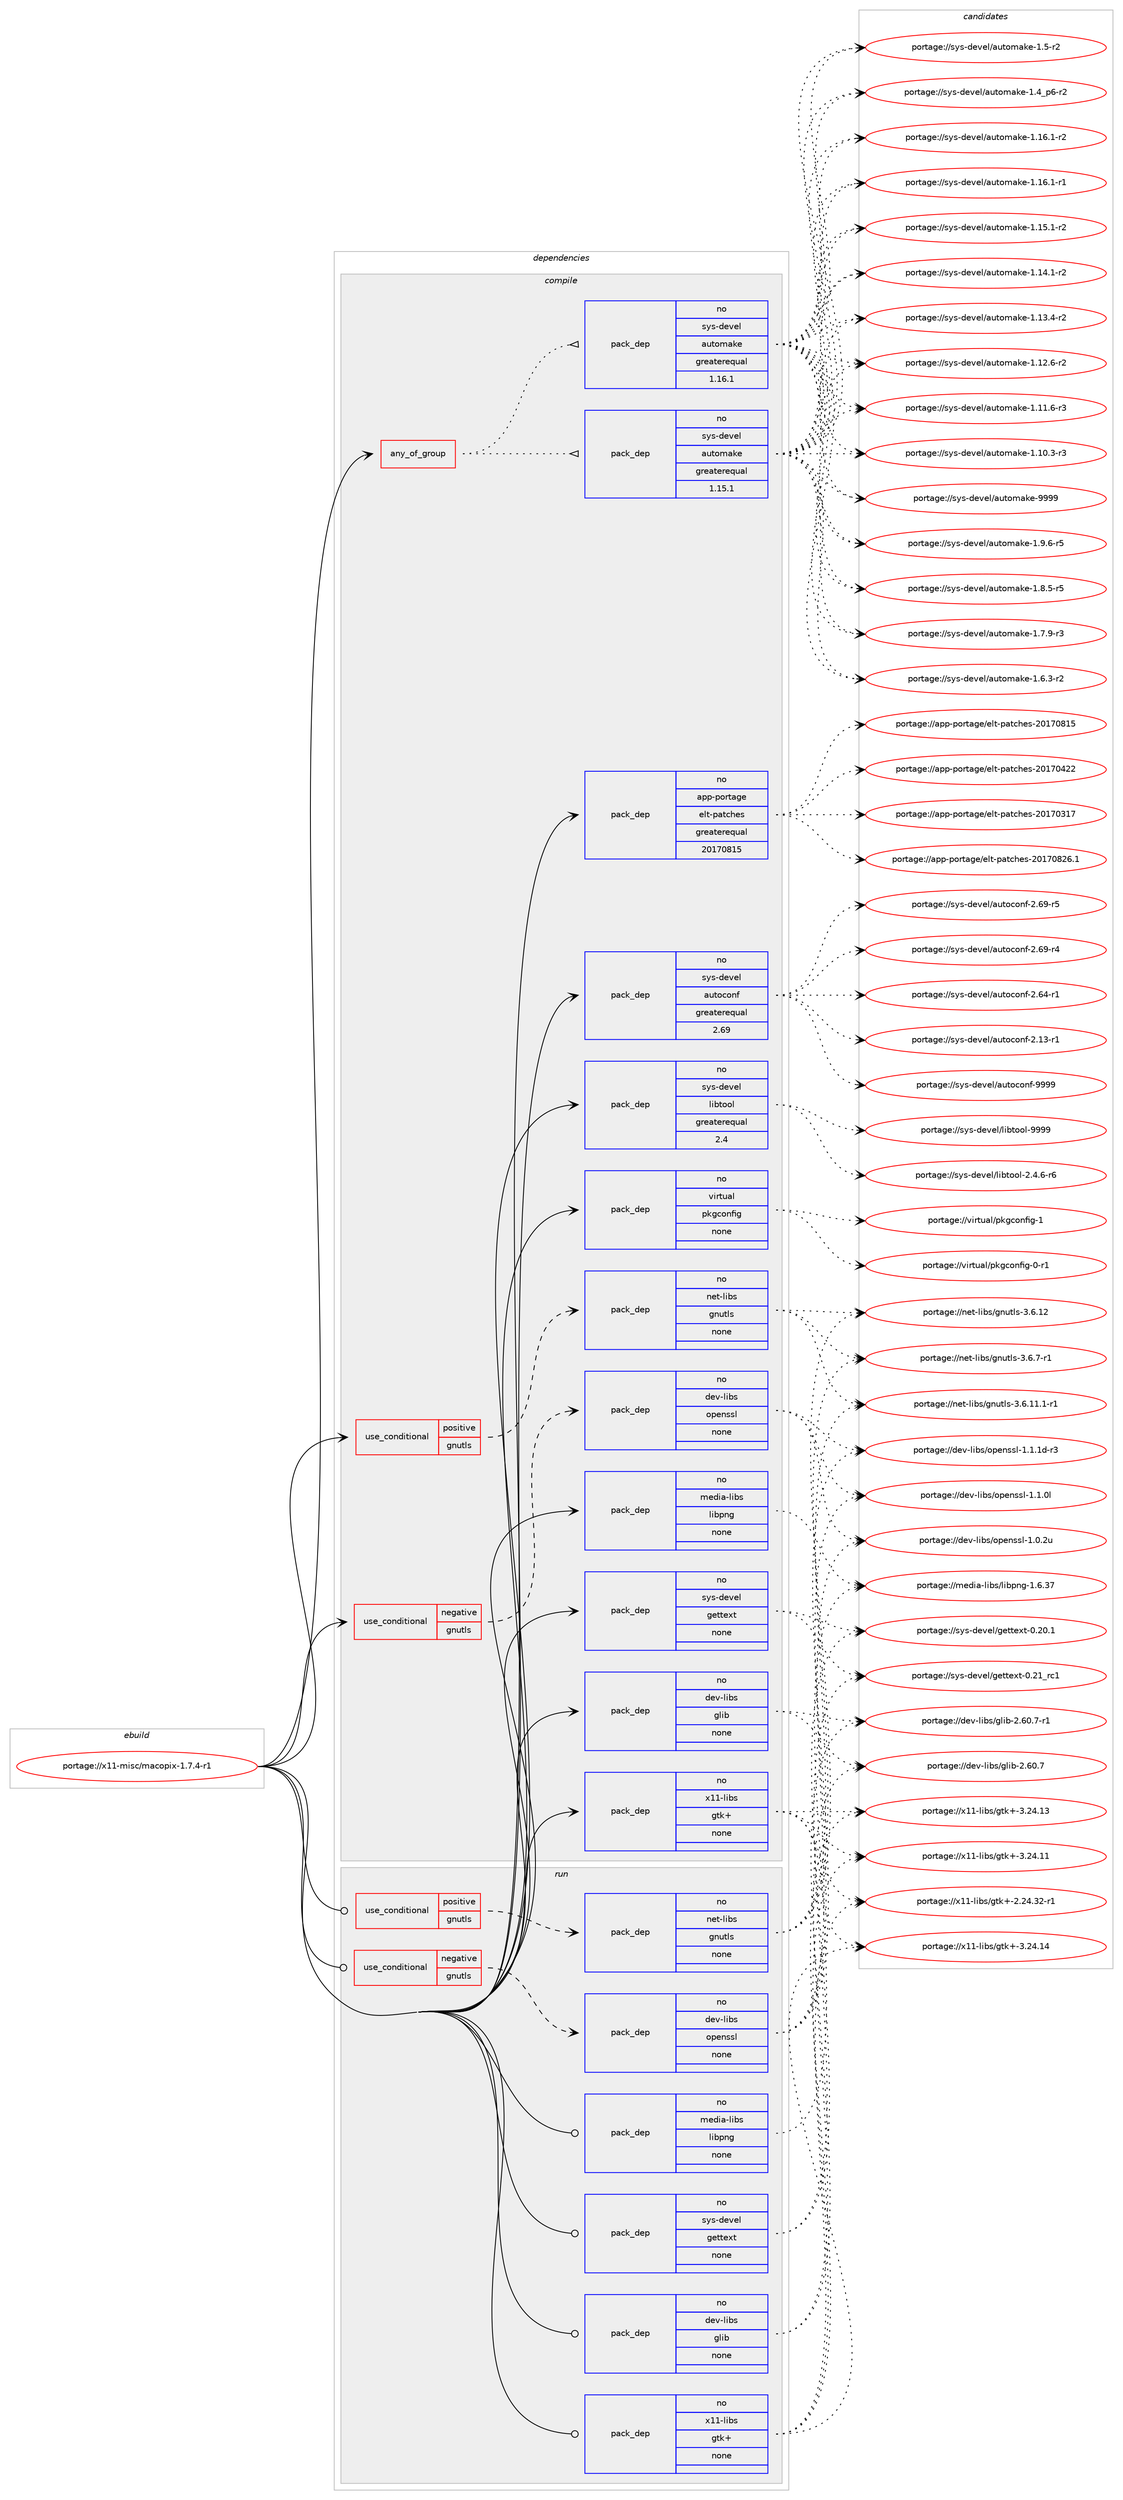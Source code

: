 digraph prolog {

# *************
# Graph options
# *************

newrank=true;
concentrate=true;
compound=true;
graph [rankdir=LR,fontname=Helvetica,fontsize=10,ranksep=1.5];#, ranksep=2.5, nodesep=0.2];
edge  [arrowhead=vee];
node  [fontname=Helvetica,fontsize=10];

# **********
# The ebuild
# **********

subgraph cluster_leftcol {
color=gray;
rank=same;
label=<<i>ebuild</i>>;
id [label="portage://x11-misc/macopix-1.7.4-r1", color=red, width=4, href="../x11-misc/macopix-1.7.4-r1.svg"];
}

# ****************
# The dependencies
# ****************

subgraph cluster_midcol {
color=gray;
label=<<i>dependencies</i>>;
subgraph cluster_compile {
fillcolor="#eeeeee";
style=filled;
label=<<i>compile</i>>;
subgraph any177 {
dependency11317 [label=<<TABLE BORDER="0" CELLBORDER="1" CELLSPACING="0" CELLPADDING="4"><TR><TD CELLPADDING="10">any_of_group</TD></TR></TABLE>>, shape=none, color=red];subgraph pack9576 {
dependency11318 [label=<<TABLE BORDER="0" CELLBORDER="1" CELLSPACING="0" CELLPADDING="4" WIDTH="220"><TR><TD ROWSPAN="6" CELLPADDING="30">pack_dep</TD></TR><TR><TD WIDTH="110">no</TD></TR><TR><TD>sys-devel</TD></TR><TR><TD>automake</TD></TR><TR><TD>greaterequal</TD></TR><TR><TD>1.16.1</TD></TR></TABLE>>, shape=none, color=blue];
}
dependency11317:e -> dependency11318:w [weight=20,style="dotted",arrowhead="oinv"];
subgraph pack9577 {
dependency11319 [label=<<TABLE BORDER="0" CELLBORDER="1" CELLSPACING="0" CELLPADDING="4" WIDTH="220"><TR><TD ROWSPAN="6" CELLPADDING="30">pack_dep</TD></TR><TR><TD WIDTH="110">no</TD></TR><TR><TD>sys-devel</TD></TR><TR><TD>automake</TD></TR><TR><TD>greaterequal</TD></TR><TR><TD>1.15.1</TD></TR></TABLE>>, shape=none, color=blue];
}
dependency11317:e -> dependency11319:w [weight=20,style="dotted",arrowhead="oinv"];
}
id:e -> dependency11317:w [weight=20,style="solid",arrowhead="vee"];
subgraph cond1552 {
dependency11320 [label=<<TABLE BORDER="0" CELLBORDER="1" CELLSPACING="0" CELLPADDING="4"><TR><TD ROWSPAN="3" CELLPADDING="10">use_conditional</TD></TR><TR><TD>negative</TD></TR><TR><TD>gnutls</TD></TR></TABLE>>, shape=none, color=red];
subgraph pack9578 {
dependency11321 [label=<<TABLE BORDER="0" CELLBORDER="1" CELLSPACING="0" CELLPADDING="4" WIDTH="220"><TR><TD ROWSPAN="6" CELLPADDING="30">pack_dep</TD></TR><TR><TD WIDTH="110">no</TD></TR><TR><TD>dev-libs</TD></TR><TR><TD>openssl</TD></TR><TR><TD>none</TD></TR><TR><TD></TD></TR></TABLE>>, shape=none, color=blue];
}
dependency11320:e -> dependency11321:w [weight=20,style="dashed",arrowhead="vee"];
}
id:e -> dependency11320:w [weight=20,style="solid",arrowhead="vee"];
subgraph cond1553 {
dependency11322 [label=<<TABLE BORDER="0" CELLBORDER="1" CELLSPACING="0" CELLPADDING="4"><TR><TD ROWSPAN="3" CELLPADDING="10">use_conditional</TD></TR><TR><TD>positive</TD></TR><TR><TD>gnutls</TD></TR></TABLE>>, shape=none, color=red];
subgraph pack9579 {
dependency11323 [label=<<TABLE BORDER="0" CELLBORDER="1" CELLSPACING="0" CELLPADDING="4" WIDTH="220"><TR><TD ROWSPAN="6" CELLPADDING="30">pack_dep</TD></TR><TR><TD WIDTH="110">no</TD></TR><TR><TD>net-libs</TD></TR><TR><TD>gnutls</TD></TR><TR><TD>none</TD></TR><TR><TD></TD></TR></TABLE>>, shape=none, color=blue];
}
dependency11322:e -> dependency11323:w [weight=20,style="dashed",arrowhead="vee"];
}
id:e -> dependency11322:w [weight=20,style="solid",arrowhead="vee"];
subgraph pack9580 {
dependency11324 [label=<<TABLE BORDER="0" CELLBORDER="1" CELLSPACING="0" CELLPADDING="4" WIDTH="220"><TR><TD ROWSPAN="6" CELLPADDING="30">pack_dep</TD></TR><TR><TD WIDTH="110">no</TD></TR><TR><TD>app-portage</TD></TR><TR><TD>elt-patches</TD></TR><TR><TD>greaterequal</TD></TR><TR><TD>20170815</TD></TR></TABLE>>, shape=none, color=blue];
}
id:e -> dependency11324:w [weight=20,style="solid",arrowhead="vee"];
subgraph pack9581 {
dependency11325 [label=<<TABLE BORDER="0" CELLBORDER="1" CELLSPACING="0" CELLPADDING="4" WIDTH="220"><TR><TD ROWSPAN="6" CELLPADDING="30">pack_dep</TD></TR><TR><TD WIDTH="110">no</TD></TR><TR><TD>dev-libs</TD></TR><TR><TD>glib</TD></TR><TR><TD>none</TD></TR><TR><TD></TD></TR></TABLE>>, shape=none, color=blue];
}
id:e -> dependency11325:w [weight=20,style="solid",arrowhead="vee"];
subgraph pack9582 {
dependency11326 [label=<<TABLE BORDER="0" CELLBORDER="1" CELLSPACING="0" CELLPADDING="4" WIDTH="220"><TR><TD ROWSPAN="6" CELLPADDING="30">pack_dep</TD></TR><TR><TD WIDTH="110">no</TD></TR><TR><TD>media-libs</TD></TR><TR><TD>libpng</TD></TR><TR><TD>none</TD></TR><TR><TD></TD></TR></TABLE>>, shape=none, color=blue];
}
id:e -> dependency11326:w [weight=20,style="solid",arrowhead="vee"];
subgraph pack9583 {
dependency11327 [label=<<TABLE BORDER="0" CELLBORDER="1" CELLSPACING="0" CELLPADDING="4" WIDTH="220"><TR><TD ROWSPAN="6" CELLPADDING="30">pack_dep</TD></TR><TR><TD WIDTH="110">no</TD></TR><TR><TD>sys-devel</TD></TR><TR><TD>autoconf</TD></TR><TR><TD>greaterequal</TD></TR><TR><TD>2.69</TD></TR></TABLE>>, shape=none, color=blue];
}
id:e -> dependency11327:w [weight=20,style="solid",arrowhead="vee"];
subgraph pack9584 {
dependency11328 [label=<<TABLE BORDER="0" CELLBORDER="1" CELLSPACING="0" CELLPADDING="4" WIDTH="220"><TR><TD ROWSPAN="6" CELLPADDING="30">pack_dep</TD></TR><TR><TD WIDTH="110">no</TD></TR><TR><TD>sys-devel</TD></TR><TR><TD>gettext</TD></TR><TR><TD>none</TD></TR><TR><TD></TD></TR></TABLE>>, shape=none, color=blue];
}
id:e -> dependency11328:w [weight=20,style="solid",arrowhead="vee"];
subgraph pack9585 {
dependency11329 [label=<<TABLE BORDER="0" CELLBORDER="1" CELLSPACING="0" CELLPADDING="4" WIDTH="220"><TR><TD ROWSPAN="6" CELLPADDING="30">pack_dep</TD></TR><TR><TD WIDTH="110">no</TD></TR><TR><TD>sys-devel</TD></TR><TR><TD>libtool</TD></TR><TR><TD>greaterequal</TD></TR><TR><TD>2.4</TD></TR></TABLE>>, shape=none, color=blue];
}
id:e -> dependency11329:w [weight=20,style="solid",arrowhead="vee"];
subgraph pack9586 {
dependency11330 [label=<<TABLE BORDER="0" CELLBORDER="1" CELLSPACING="0" CELLPADDING="4" WIDTH="220"><TR><TD ROWSPAN="6" CELLPADDING="30">pack_dep</TD></TR><TR><TD WIDTH="110">no</TD></TR><TR><TD>virtual</TD></TR><TR><TD>pkgconfig</TD></TR><TR><TD>none</TD></TR><TR><TD></TD></TR></TABLE>>, shape=none, color=blue];
}
id:e -> dependency11330:w [weight=20,style="solid",arrowhead="vee"];
subgraph pack9587 {
dependency11331 [label=<<TABLE BORDER="0" CELLBORDER="1" CELLSPACING="0" CELLPADDING="4" WIDTH="220"><TR><TD ROWSPAN="6" CELLPADDING="30">pack_dep</TD></TR><TR><TD WIDTH="110">no</TD></TR><TR><TD>x11-libs</TD></TR><TR><TD>gtk+</TD></TR><TR><TD>none</TD></TR><TR><TD></TD></TR></TABLE>>, shape=none, color=blue];
}
id:e -> dependency11331:w [weight=20,style="solid",arrowhead="vee"];
}
subgraph cluster_compileandrun {
fillcolor="#eeeeee";
style=filled;
label=<<i>compile and run</i>>;
}
subgraph cluster_run {
fillcolor="#eeeeee";
style=filled;
label=<<i>run</i>>;
subgraph cond1554 {
dependency11332 [label=<<TABLE BORDER="0" CELLBORDER="1" CELLSPACING="0" CELLPADDING="4"><TR><TD ROWSPAN="3" CELLPADDING="10">use_conditional</TD></TR><TR><TD>negative</TD></TR><TR><TD>gnutls</TD></TR></TABLE>>, shape=none, color=red];
subgraph pack9588 {
dependency11333 [label=<<TABLE BORDER="0" CELLBORDER="1" CELLSPACING="0" CELLPADDING="4" WIDTH="220"><TR><TD ROWSPAN="6" CELLPADDING="30">pack_dep</TD></TR><TR><TD WIDTH="110">no</TD></TR><TR><TD>dev-libs</TD></TR><TR><TD>openssl</TD></TR><TR><TD>none</TD></TR><TR><TD></TD></TR></TABLE>>, shape=none, color=blue];
}
dependency11332:e -> dependency11333:w [weight=20,style="dashed",arrowhead="vee"];
}
id:e -> dependency11332:w [weight=20,style="solid",arrowhead="odot"];
subgraph cond1555 {
dependency11334 [label=<<TABLE BORDER="0" CELLBORDER="1" CELLSPACING="0" CELLPADDING="4"><TR><TD ROWSPAN="3" CELLPADDING="10">use_conditional</TD></TR><TR><TD>positive</TD></TR><TR><TD>gnutls</TD></TR></TABLE>>, shape=none, color=red];
subgraph pack9589 {
dependency11335 [label=<<TABLE BORDER="0" CELLBORDER="1" CELLSPACING="0" CELLPADDING="4" WIDTH="220"><TR><TD ROWSPAN="6" CELLPADDING="30">pack_dep</TD></TR><TR><TD WIDTH="110">no</TD></TR><TR><TD>net-libs</TD></TR><TR><TD>gnutls</TD></TR><TR><TD>none</TD></TR><TR><TD></TD></TR></TABLE>>, shape=none, color=blue];
}
dependency11334:e -> dependency11335:w [weight=20,style="dashed",arrowhead="vee"];
}
id:e -> dependency11334:w [weight=20,style="solid",arrowhead="odot"];
subgraph pack9590 {
dependency11336 [label=<<TABLE BORDER="0" CELLBORDER="1" CELLSPACING="0" CELLPADDING="4" WIDTH="220"><TR><TD ROWSPAN="6" CELLPADDING="30">pack_dep</TD></TR><TR><TD WIDTH="110">no</TD></TR><TR><TD>dev-libs</TD></TR><TR><TD>glib</TD></TR><TR><TD>none</TD></TR><TR><TD></TD></TR></TABLE>>, shape=none, color=blue];
}
id:e -> dependency11336:w [weight=20,style="solid",arrowhead="odot"];
subgraph pack9591 {
dependency11337 [label=<<TABLE BORDER="0" CELLBORDER="1" CELLSPACING="0" CELLPADDING="4" WIDTH="220"><TR><TD ROWSPAN="6" CELLPADDING="30">pack_dep</TD></TR><TR><TD WIDTH="110">no</TD></TR><TR><TD>media-libs</TD></TR><TR><TD>libpng</TD></TR><TR><TD>none</TD></TR><TR><TD></TD></TR></TABLE>>, shape=none, color=blue];
}
id:e -> dependency11337:w [weight=20,style="solid",arrowhead="odot"];
subgraph pack9592 {
dependency11338 [label=<<TABLE BORDER="0" CELLBORDER="1" CELLSPACING="0" CELLPADDING="4" WIDTH="220"><TR><TD ROWSPAN="6" CELLPADDING="30">pack_dep</TD></TR><TR><TD WIDTH="110">no</TD></TR><TR><TD>sys-devel</TD></TR><TR><TD>gettext</TD></TR><TR><TD>none</TD></TR><TR><TD></TD></TR></TABLE>>, shape=none, color=blue];
}
id:e -> dependency11338:w [weight=20,style="solid",arrowhead="odot"];
subgraph pack9593 {
dependency11339 [label=<<TABLE BORDER="0" CELLBORDER="1" CELLSPACING="0" CELLPADDING="4" WIDTH="220"><TR><TD ROWSPAN="6" CELLPADDING="30">pack_dep</TD></TR><TR><TD WIDTH="110">no</TD></TR><TR><TD>x11-libs</TD></TR><TR><TD>gtk+</TD></TR><TR><TD>none</TD></TR><TR><TD></TD></TR></TABLE>>, shape=none, color=blue];
}
id:e -> dependency11339:w [weight=20,style="solid",arrowhead="odot"];
}
}

# **************
# The candidates
# **************

subgraph cluster_choices {
rank=same;
color=gray;
label=<<i>candidates</i>>;

subgraph choice9576 {
color=black;
nodesep=1;
choice115121115451001011181011084797117116111109971071014557575757 [label="portage://sys-devel/automake-9999", color=red, width=4,href="../sys-devel/automake-9999.svg"];
choice115121115451001011181011084797117116111109971071014549465746544511453 [label="portage://sys-devel/automake-1.9.6-r5", color=red, width=4,href="../sys-devel/automake-1.9.6-r5.svg"];
choice115121115451001011181011084797117116111109971071014549465646534511453 [label="portage://sys-devel/automake-1.8.5-r5", color=red, width=4,href="../sys-devel/automake-1.8.5-r5.svg"];
choice115121115451001011181011084797117116111109971071014549465546574511451 [label="portage://sys-devel/automake-1.7.9-r3", color=red, width=4,href="../sys-devel/automake-1.7.9-r3.svg"];
choice115121115451001011181011084797117116111109971071014549465446514511450 [label="portage://sys-devel/automake-1.6.3-r2", color=red, width=4,href="../sys-devel/automake-1.6.3-r2.svg"];
choice11512111545100101118101108479711711611110997107101454946534511450 [label="portage://sys-devel/automake-1.5-r2", color=red, width=4,href="../sys-devel/automake-1.5-r2.svg"];
choice115121115451001011181011084797117116111109971071014549465295112544511450 [label="portage://sys-devel/automake-1.4_p6-r2", color=red, width=4,href="../sys-devel/automake-1.4_p6-r2.svg"];
choice11512111545100101118101108479711711611110997107101454946495446494511450 [label="portage://sys-devel/automake-1.16.1-r2", color=red, width=4,href="../sys-devel/automake-1.16.1-r2.svg"];
choice11512111545100101118101108479711711611110997107101454946495446494511449 [label="portage://sys-devel/automake-1.16.1-r1", color=red, width=4,href="../sys-devel/automake-1.16.1-r1.svg"];
choice11512111545100101118101108479711711611110997107101454946495346494511450 [label="portage://sys-devel/automake-1.15.1-r2", color=red, width=4,href="../sys-devel/automake-1.15.1-r2.svg"];
choice11512111545100101118101108479711711611110997107101454946495246494511450 [label="portage://sys-devel/automake-1.14.1-r2", color=red, width=4,href="../sys-devel/automake-1.14.1-r2.svg"];
choice11512111545100101118101108479711711611110997107101454946495146524511450 [label="portage://sys-devel/automake-1.13.4-r2", color=red, width=4,href="../sys-devel/automake-1.13.4-r2.svg"];
choice11512111545100101118101108479711711611110997107101454946495046544511450 [label="portage://sys-devel/automake-1.12.6-r2", color=red, width=4,href="../sys-devel/automake-1.12.6-r2.svg"];
choice11512111545100101118101108479711711611110997107101454946494946544511451 [label="portage://sys-devel/automake-1.11.6-r3", color=red, width=4,href="../sys-devel/automake-1.11.6-r3.svg"];
choice11512111545100101118101108479711711611110997107101454946494846514511451 [label="portage://sys-devel/automake-1.10.3-r3", color=red, width=4,href="../sys-devel/automake-1.10.3-r3.svg"];
dependency11318:e -> choice115121115451001011181011084797117116111109971071014557575757:w [style=dotted,weight="100"];
dependency11318:e -> choice115121115451001011181011084797117116111109971071014549465746544511453:w [style=dotted,weight="100"];
dependency11318:e -> choice115121115451001011181011084797117116111109971071014549465646534511453:w [style=dotted,weight="100"];
dependency11318:e -> choice115121115451001011181011084797117116111109971071014549465546574511451:w [style=dotted,weight="100"];
dependency11318:e -> choice115121115451001011181011084797117116111109971071014549465446514511450:w [style=dotted,weight="100"];
dependency11318:e -> choice11512111545100101118101108479711711611110997107101454946534511450:w [style=dotted,weight="100"];
dependency11318:e -> choice115121115451001011181011084797117116111109971071014549465295112544511450:w [style=dotted,weight="100"];
dependency11318:e -> choice11512111545100101118101108479711711611110997107101454946495446494511450:w [style=dotted,weight="100"];
dependency11318:e -> choice11512111545100101118101108479711711611110997107101454946495446494511449:w [style=dotted,weight="100"];
dependency11318:e -> choice11512111545100101118101108479711711611110997107101454946495346494511450:w [style=dotted,weight="100"];
dependency11318:e -> choice11512111545100101118101108479711711611110997107101454946495246494511450:w [style=dotted,weight="100"];
dependency11318:e -> choice11512111545100101118101108479711711611110997107101454946495146524511450:w [style=dotted,weight="100"];
dependency11318:e -> choice11512111545100101118101108479711711611110997107101454946495046544511450:w [style=dotted,weight="100"];
dependency11318:e -> choice11512111545100101118101108479711711611110997107101454946494946544511451:w [style=dotted,weight="100"];
dependency11318:e -> choice11512111545100101118101108479711711611110997107101454946494846514511451:w [style=dotted,weight="100"];
}
subgraph choice9577 {
color=black;
nodesep=1;
choice115121115451001011181011084797117116111109971071014557575757 [label="portage://sys-devel/automake-9999", color=red, width=4,href="../sys-devel/automake-9999.svg"];
choice115121115451001011181011084797117116111109971071014549465746544511453 [label="portage://sys-devel/automake-1.9.6-r5", color=red, width=4,href="../sys-devel/automake-1.9.6-r5.svg"];
choice115121115451001011181011084797117116111109971071014549465646534511453 [label="portage://sys-devel/automake-1.8.5-r5", color=red, width=4,href="../sys-devel/automake-1.8.5-r5.svg"];
choice115121115451001011181011084797117116111109971071014549465546574511451 [label="portage://sys-devel/automake-1.7.9-r3", color=red, width=4,href="../sys-devel/automake-1.7.9-r3.svg"];
choice115121115451001011181011084797117116111109971071014549465446514511450 [label="portage://sys-devel/automake-1.6.3-r2", color=red, width=4,href="../sys-devel/automake-1.6.3-r2.svg"];
choice11512111545100101118101108479711711611110997107101454946534511450 [label="portage://sys-devel/automake-1.5-r2", color=red, width=4,href="../sys-devel/automake-1.5-r2.svg"];
choice115121115451001011181011084797117116111109971071014549465295112544511450 [label="portage://sys-devel/automake-1.4_p6-r2", color=red, width=4,href="../sys-devel/automake-1.4_p6-r2.svg"];
choice11512111545100101118101108479711711611110997107101454946495446494511450 [label="portage://sys-devel/automake-1.16.1-r2", color=red, width=4,href="../sys-devel/automake-1.16.1-r2.svg"];
choice11512111545100101118101108479711711611110997107101454946495446494511449 [label="portage://sys-devel/automake-1.16.1-r1", color=red, width=4,href="../sys-devel/automake-1.16.1-r1.svg"];
choice11512111545100101118101108479711711611110997107101454946495346494511450 [label="portage://sys-devel/automake-1.15.1-r2", color=red, width=4,href="../sys-devel/automake-1.15.1-r2.svg"];
choice11512111545100101118101108479711711611110997107101454946495246494511450 [label="portage://sys-devel/automake-1.14.1-r2", color=red, width=4,href="../sys-devel/automake-1.14.1-r2.svg"];
choice11512111545100101118101108479711711611110997107101454946495146524511450 [label="portage://sys-devel/automake-1.13.4-r2", color=red, width=4,href="../sys-devel/automake-1.13.4-r2.svg"];
choice11512111545100101118101108479711711611110997107101454946495046544511450 [label="portage://sys-devel/automake-1.12.6-r2", color=red, width=4,href="../sys-devel/automake-1.12.6-r2.svg"];
choice11512111545100101118101108479711711611110997107101454946494946544511451 [label="portage://sys-devel/automake-1.11.6-r3", color=red, width=4,href="../sys-devel/automake-1.11.6-r3.svg"];
choice11512111545100101118101108479711711611110997107101454946494846514511451 [label="portage://sys-devel/automake-1.10.3-r3", color=red, width=4,href="../sys-devel/automake-1.10.3-r3.svg"];
dependency11319:e -> choice115121115451001011181011084797117116111109971071014557575757:w [style=dotted,weight="100"];
dependency11319:e -> choice115121115451001011181011084797117116111109971071014549465746544511453:w [style=dotted,weight="100"];
dependency11319:e -> choice115121115451001011181011084797117116111109971071014549465646534511453:w [style=dotted,weight="100"];
dependency11319:e -> choice115121115451001011181011084797117116111109971071014549465546574511451:w [style=dotted,weight="100"];
dependency11319:e -> choice115121115451001011181011084797117116111109971071014549465446514511450:w [style=dotted,weight="100"];
dependency11319:e -> choice11512111545100101118101108479711711611110997107101454946534511450:w [style=dotted,weight="100"];
dependency11319:e -> choice115121115451001011181011084797117116111109971071014549465295112544511450:w [style=dotted,weight="100"];
dependency11319:e -> choice11512111545100101118101108479711711611110997107101454946495446494511450:w [style=dotted,weight="100"];
dependency11319:e -> choice11512111545100101118101108479711711611110997107101454946495446494511449:w [style=dotted,weight="100"];
dependency11319:e -> choice11512111545100101118101108479711711611110997107101454946495346494511450:w [style=dotted,weight="100"];
dependency11319:e -> choice11512111545100101118101108479711711611110997107101454946495246494511450:w [style=dotted,weight="100"];
dependency11319:e -> choice11512111545100101118101108479711711611110997107101454946495146524511450:w [style=dotted,weight="100"];
dependency11319:e -> choice11512111545100101118101108479711711611110997107101454946495046544511450:w [style=dotted,weight="100"];
dependency11319:e -> choice11512111545100101118101108479711711611110997107101454946494946544511451:w [style=dotted,weight="100"];
dependency11319:e -> choice11512111545100101118101108479711711611110997107101454946494846514511451:w [style=dotted,weight="100"];
}
subgraph choice9578 {
color=black;
nodesep=1;
choice1001011184510810598115471111121011101151151084549464946491004511451 [label="portage://dev-libs/openssl-1.1.1d-r3", color=red, width=4,href="../dev-libs/openssl-1.1.1d-r3.svg"];
choice100101118451081059811547111112101110115115108454946494648108 [label="portage://dev-libs/openssl-1.1.0l", color=red, width=4,href="../dev-libs/openssl-1.1.0l.svg"];
choice100101118451081059811547111112101110115115108454946484650117 [label="portage://dev-libs/openssl-1.0.2u", color=red, width=4,href="../dev-libs/openssl-1.0.2u.svg"];
dependency11321:e -> choice1001011184510810598115471111121011101151151084549464946491004511451:w [style=dotted,weight="100"];
dependency11321:e -> choice100101118451081059811547111112101110115115108454946494648108:w [style=dotted,weight="100"];
dependency11321:e -> choice100101118451081059811547111112101110115115108454946484650117:w [style=dotted,weight="100"];
}
subgraph choice9579 {
color=black;
nodesep=1;
choice1101011164510810598115471031101171161081154551465446554511449 [label="portage://net-libs/gnutls-3.6.7-r1", color=red, width=4,href="../net-libs/gnutls-3.6.7-r1.svg"];
choice11010111645108105981154710311011711610811545514654464950 [label="portage://net-libs/gnutls-3.6.12", color=red, width=4,href="../net-libs/gnutls-3.6.12.svg"];
choice1101011164510810598115471031101171161081154551465446494946494511449 [label="portage://net-libs/gnutls-3.6.11.1-r1", color=red, width=4,href="../net-libs/gnutls-3.6.11.1-r1.svg"];
dependency11323:e -> choice1101011164510810598115471031101171161081154551465446554511449:w [style=dotted,weight="100"];
dependency11323:e -> choice11010111645108105981154710311011711610811545514654464950:w [style=dotted,weight="100"];
dependency11323:e -> choice1101011164510810598115471031101171161081154551465446494946494511449:w [style=dotted,weight="100"];
}
subgraph choice9580 {
color=black;
nodesep=1;
choice971121124511211111411697103101471011081164511297116991041011154550484955485650544649 [label="portage://app-portage/elt-patches-20170826.1", color=red, width=4,href="../app-portage/elt-patches-20170826.1.svg"];
choice97112112451121111141169710310147101108116451129711699104101115455048495548564953 [label="portage://app-portage/elt-patches-20170815", color=red, width=4,href="../app-portage/elt-patches-20170815.svg"];
choice97112112451121111141169710310147101108116451129711699104101115455048495548525050 [label="portage://app-portage/elt-patches-20170422", color=red, width=4,href="../app-portage/elt-patches-20170422.svg"];
choice97112112451121111141169710310147101108116451129711699104101115455048495548514955 [label="portage://app-portage/elt-patches-20170317", color=red, width=4,href="../app-portage/elt-patches-20170317.svg"];
dependency11324:e -> choice971121124511211111411697103101471011081164511297116991041011154550484955485650544649:w [style=dotted,weight="100"];
dependency11324:e -> choice97112112451121111141169710310147101108116451129711699104101115455048495548564953:w [style=dotted,weight="100"];
dependency11324:e -> choice97112112451121111141169710310147101108116451129711699104101115455048495548525050:w [style=dotted,weight="100"];
dependency11324:e -> choice97112112451121111141169710310147101108116451129711699104101115455048495548514955:w [style=dotted,weight="100"];
}
subgraph choice9581 {
color=black;
nodesep=1;
choice10010111845108105981154710310810598455046544846554511449 [label="portage://dev-libs/glib-2.60.7-r1", color=red, width=4,href="../dev-libs/glib-2.60.7-r1.svg"];
choice1001011184510810598115471031081059845504654484655 [label="portage://dev-libs/glib-2.60.7", color=red, width=4,href="../dev-libs/glib-2.60.7.svg"];
dependency11325:e -> choice10010111845108105981154710310810598455046544846554511449:w [style=dotted,weight="100"];
dependency11325:e -> choice1001011184510810598115471031081059845504654484655:w [style=dotted,weight="100"];
}
subgraph choice9582 {
color=black;
nodesep=1;
choice109101100105974510810598115471081059811211010345494654465155 [label="portage://media-libs/libpng-1.6.37", color=red, width=4,href="../media-libs/libpng-1.6.37.svg"];
dependency11326:e -> choice109101100105974510810598115471081059811211010345494654465155:w [style=dotted,weight="100"];
}
subgraph choice9583 {
color=black;
nodesep=1;
choice115121115451001011181011084797117116111991111101024557575757 [label="portage://sys-devel/autoconf-9999", color=red, width=4,href="../sys-devel/autoconf-9999.svg"];
choice1151211154510010111810110847971171161119911111010245504654574511453 [label="portage://sys-devel/autoconf-2.69-r5", color=red, width=4,href="../sys-devel/autoconf-2.69-r5.svg"];
choice1151211154510010111810110847971171161119911111010245504654574511452 [label="portage://sys-devel/autoconf-2.69-r4", color=red, width=4,href="../sys-devel/autoconf-2.69-r4.svg"];
choice1151211154510010111810110847971171161119911111010245504654524511449 [label="portage://sys-devel/autoconf-2.64-r1", color=red, width=4,href="../sys-devel/autoconf-2.64-r1.svg"];
choice1151211154510010111810110847971171161119911111010245504649514511449 [label="portage://sys-devel/autoconf-2.13-r1", color=red, width=4,href="../sys-devel/autoconf-2.13-r1.svg"];
dependency11327:e -> choice115121115451001011181011084797117116111991111101024557575757:w [style=dotted,weight="100"];
dependency11327:e -> choice1151211154510010111810110847971171161119911111010245504654574511453:w [style=dotted,weight="100"];
dependency11327:e -> choice1151211154510010111810110847971171161119911111010245504654574511452:w [style=dotted,weight="100"];
dependency11327:e -> choice1151211154510010111810110847971171161119911111010245504654524511449:w [style=dotted,weight="100"];
dependency11327:e -> choice1151211154510010111810110847971171161119911111010245504649514511449:w [style=dotted,weight="100"];
}
subgraph choice9584 {
color=black;
nodesep=1;
choice11512111545100101118101108471031011161161011201164548465049951149949 [label="portage://sys-devel/gettext-0.21_rc1", color=red, width=4,href="../sys-devel/gettext-0.21_rc1.svg"];
choice115121115451001011181011084710310111611610112011645484650484649 [label="portage://sys-devel/gettext-0.20.1", color=red, width=4,href="../sys-devel/gettext-0.20.1.svg"];
dependency11328:e -> choice11512111545100101118101108471031011161161011201164548465049951149949:w [style=dotted,weight="100"];
dependency11328:e -> choice115121115451001011181011084710310111611610112011645484650484649:w [style=dotted,weight="100"];
}
subgraph choice9585 {
color=black;
nodesep=1;
choice1151211154510010111810110847108105981161111111084557575757 [label="portage://sys-devel/libtool-9999", color=red, width=4,href="../sys-devel/libtool-9999.svg"];
choice1151211154510010111810110847108105981161111111084550465246544511454 [label="portage://sys-devel/libtool-2.4.6-r6", color=red, width=4,href="../sys-devel/libtool-2.4.6-r6.svg"];
dependency11329:e -> choice1151211154510010111810110847108105981161111111084557575757:w [style=dotted,weight="100"];
dependency11329:e -> choice1151211154510010111810110847108105981161111111084550465246544511454:w [style=dotted,weight="100"];
}
subgraph choice9586 {
color=black;
nodesep=1;
choice1181051141161179710847112107103991111101021051034549 [label="portage://virtual/pkgconfig-1", color=red, width=4,href="../virtual/pkgconfig-1.svg"];
choice11810511411611797108471121071039911111010210510345484511449 [label="portage://virtual/pkgconfig-0-r1", color=red, width=4,href="../virtual/pkgconfig-0-r1.svg"];
dependency11330:e -> choice1181051141161179710847112107103991111101021051034549:w [style=dotted,weight="100"];
dependency11330:e -> choice11810511411611797108471121071039911111010210510345484511449:w [style=dotted,weight="100"];
}
subgraph choice9587 {
color=black;
nodesep=1;
choice1204949451081059811547103116107434551465052464952 [label="portage://x11-libs/gtk+-3.24.14", color=red, width=4,href="../x11-libs/gtk+-3.24.14.svg"];
choice1204949451081059811547103116107434551465052464951 [label="portage://x11-libs/gtk+-3.24.13", color=red, width=4,href="../x11-libs/gtk+-3.24.13.svg"];
choice1204949451081059811547103116107434551465052464949 [label="portage://x11-libs/gtk+-3.24.11", color=red, width=4,href="../x11-libs/gtk+-3.24.11.svg"];
choice12049494510810598115471031161074345504650524651504511449 [label="portage://x11-libs/gtk+-2.24.32-r1", color=red, width=4,href="../x11-libs/gtk+-2.24.32-r1.svg"];
dependency11331:e -> choice1204949451081059811547103116107434551465052464952:w [style=dotted,weight="100"];
dependency11331:e -> choice1204949451081059811547103116107434551465052464951:w [style=dotted,weight="100"];
dependency11331:e -> choice1204949451081059811547103116107434551465052464949:w [style=dotted,weight="100"];
dependency11331:e -> choice12049494510810598115471031161074345504650524651504511449:w [style=dotted,weight="100"];
}
subgraph choice9588 {
color=black;
nodesep=1;
choice1001011184510810598115471111121011101151151084549464946491004511451 [label="portage://dev-libs/openssl-1.1.1d-r3", color=red, width=4,href="../dev-libs/openssl-1.1.1d-r3.svg"];
choice100101118451081059811547111112101110115115108454946494648108 [label="portage://dev-libs/openssl-1.1.0l", color=red, width=4,href="../dev-libs/openssl-1.1.0l.svg"];
choice100101118451081059811547111112101110115115108454946484650117 [label="portage://dev-libs/openssl-1.0.2u", color=red, width=4,href="../dev-libs/openssl-1.0.2u.svg"];
dependency11333:e -> choice1001011184510810598115471111121011101151151084549464946491004511451:w [style=dotted,weight="100"];
dependency11333:e -> choice100101118451081059811547111112101110115115108454946494648108:w [style=dotted,weight="100"];
dependency11333:e -> choice100101118451081059811547111112101110115115108454946484650117:w [style=dotted,weight="100"];
}
subgraph choice9589 {
color=black;
nodesep=1;
choice1101011164510810598115471031101171161081154551465446554511449 [label="portage://net-libs/gnutls-3.6.7-r1", color=red, width=4,href="../net-libs/gnutls-3.6.7-r1.svg"];
choice11010111645108105981154710311011711610811545514654464950 [label="portage://net-libs/gnutls-3.6.12", color=red, width=4,href="../net-libs/gnutls-3.6.12.svg"];
choice1101011164510810598115471031101171161081154551465446494946494511449 [label="portage://net-libs/gnutls-3.6.11.1-r1", color=red, width=4,href="../net-libs/gnutls-3.6.11.1-r1.svg"];
dependency11335:e -> choice1101011164510810598115471031101171161081154551465446554511449:w [style=dotted,weight="100"];
dependency11335:e -> choice11010111645108105981154710311011711610811545514654464950:w [style=dotted,weight="100"];
dependency11335:e -> choice1101011164510810598115471031101171161081154551465446494946494511449:w [style=dotted,weight="100"];
}
subgraph choice9590 {
color=black;
nodesep=1;
choice10010111845108105981154710310810598455046544846554511449 [label="portage://dev-libs/glib-2.60.7-r1", color=red, width=4,href="../dev-libs/glib-2.60.7-r1.svg"];
choice1001011184510810598115471031081059845504654484655 [label="portage://dev-libs/glib-2.60.7", color=red, width=4,href="../dev-libs/glib-2.60.7.svg"];
dependency11336:e -> choice10010111845108105981154710310810598455046544846554511449:w [style=dotted,weight="100"];
dependency11336:e -> choice1001011184510810598115471031081059845504654484655:w [style=dotted,weight="100"];
}
subgraph choice9591 {
color=black;
nodesep=1;
choice109101100105974510810598115471081059811211010345494654465155 [label="portage://media-libs/libpng-1.6.37", color=red, width=4,href="../media-libs/libpng-1.6.37.svg"];
dependency11337:e -> choice109101100105974510810598115471081059811211010345494654465155:w [style=dotted,weight="100"];
}
subgraph choice9592 {
color=black;
nodesep=1;
choice11512111545100101118101108471031011161161011201164548465049951149949 [label="portage://sys-devel/gettext-0.21_rc1", color=red, width=4,href="../sys-devel/gettext-0.21_rc1.svg"];
choice115121115451001011181011084710310111611610112011645484650484649 [label="portage://sys-devel/gettext-0.20.1", color=red, width=4,href="../sys-devel/gettext-0.20.1.svg"];
dependency11338:e -> choice11512111545100101118101108471031011161161011201164548465049951149949:w [style=dotted,weight="100"];
dependency11338:e -> choice115121115451001011181011084710310111611610112011645484650484649:w [style=dotted,weight="100"];
}
subgraph choice9593 {
color=black;
nodesep=1;
choice1204949451081059811547103116107434551465052464952 [label="portage://x11-libs/gtk+-3.24.14", color=red, width=4,href="../x11-libs/gtk+-3.24.14.svg"];
choice1204949451081059811547103116107434551465052464951 [label="portage://x11-libs/gtk+-3.24.13", color=red, width=4,href="../x11-libs/gtk+-3.24.13.svg"];
choice1204949451081059811547103116107434551465052464949 [label="portage://x11-libs/gtk+-3.24.11", color=red, width=4,href="../x11-libs/gtk+-3.24.11.svg"];
choice12049494510810598115471031161074345504650524651504511449 [label="portage://x11-libs/gtk+-2.24.32-r1", color=red, width=4,href="../x11-libs/gtk+-2.24.32-r1.svg"];
dependency11339:e -> choice1204949451081059811547103116107434551465052464952:w [style=dotted,weight="100"];
dependency11339:e -> choice1204949451081059811547103116107434551465052464951:w [style=dotted,weight="100"];
dependency11339:e -> choice1204949451081059811547103116107434551465052464949:w [style=dotted,weight="100"];
dependency11339:e -> choice12049494510810598115471031161074345504650524651504511449:w [style=dotted,weight="100"];
}
}

}

